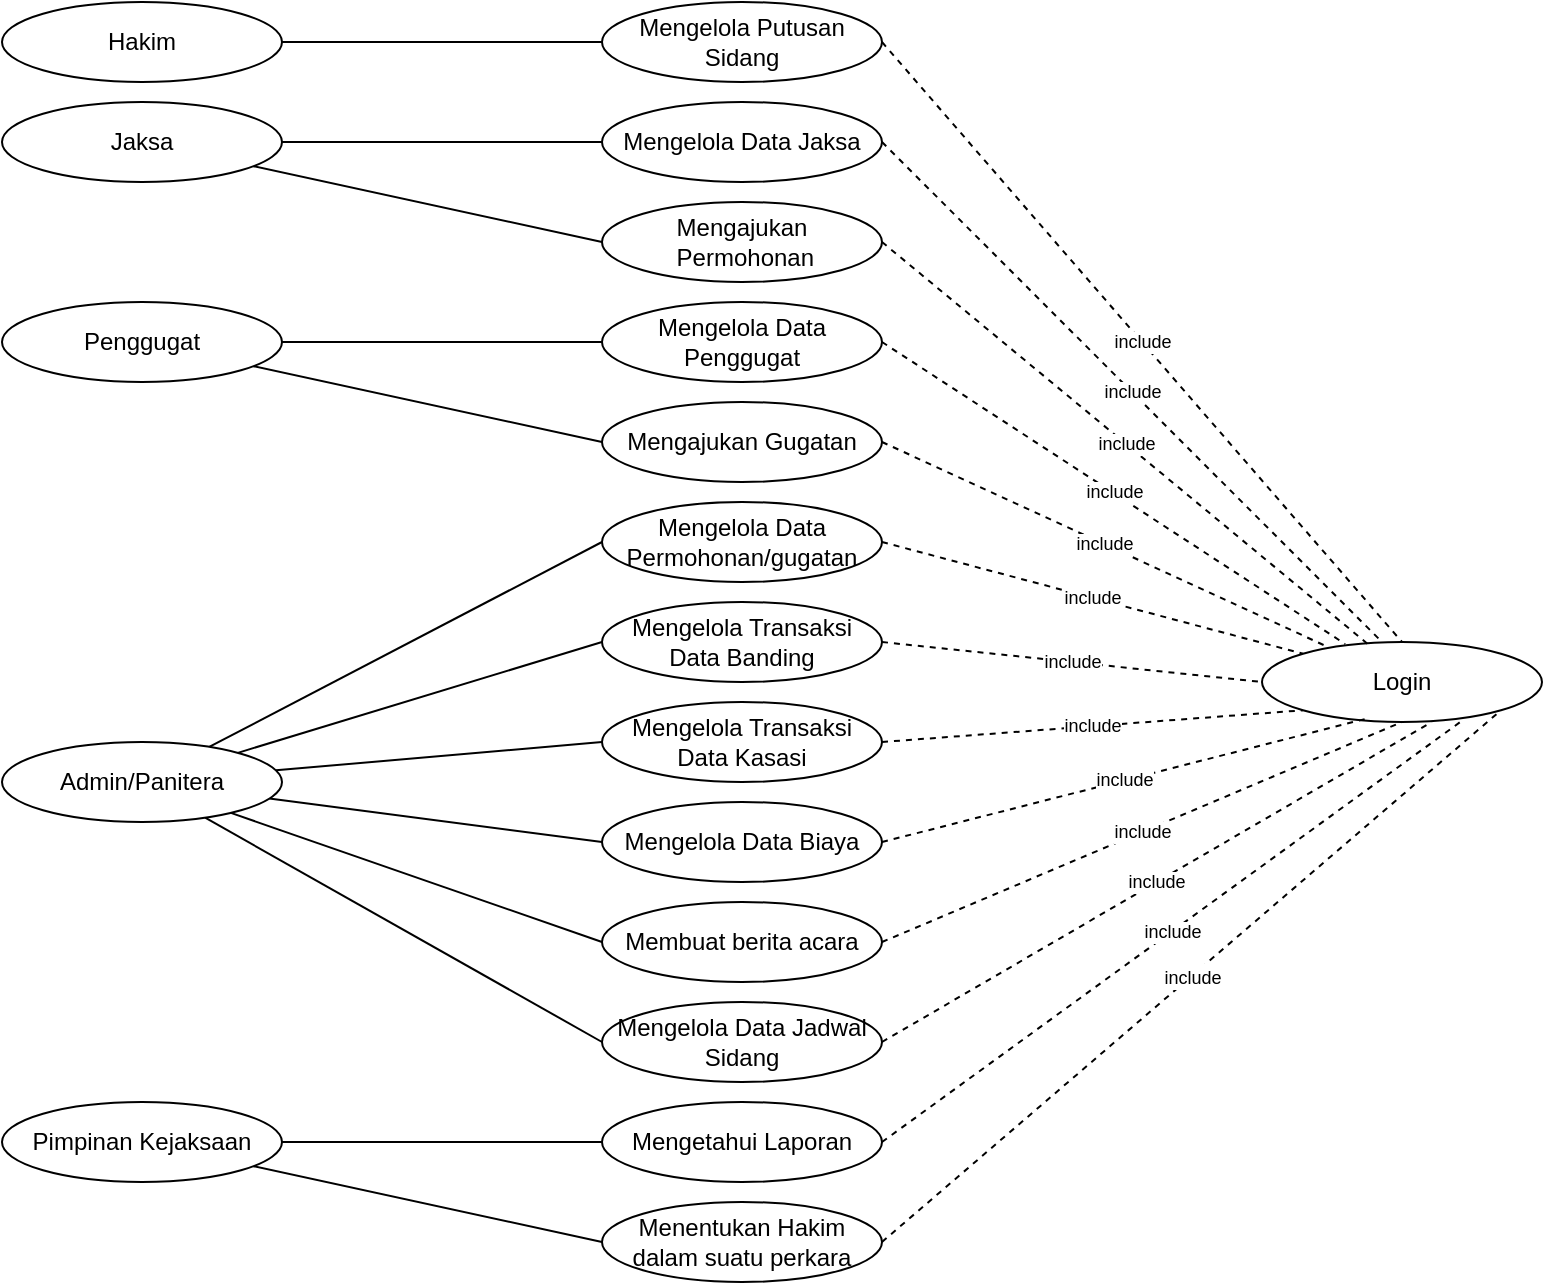 <mxfile version="18.0.5" type="github">
  <diagram id="pN3tOv0Hnyo84Ak2nDvD" name="Page-1">
    <mxGraphModel dx="1038" dy="1398" grid="1" gridSize="10" guides="1" tooltips="1" connect="1" arrows="1" fold="1" page="1" pageScale="1" pageWidth="583" pageHeight="827" math="0" shadow="0">
      <root>
        <mxCell id="0" />
        <mxCell id="1" parent="0" />
        <mxCell id="IQrEFB0qYogeFQhgFLlO-49" value="include" style="edgeStyle=none;rounded=0;orthogonalLoop=1;jettySize=auto;html=1;entryX=0.5;entryY=0;entryDx=0;entryDy=0;fontSize=9;endArrow=none;endFill=0;exitX=1;exitY=0.5;exitDx=0;exitDy=0;dashed=1;" parent="1" source="IQrEFB0qYogeFQhgFLlO-1" target="IQrEFB0qYogeFQhgFLlO-11" edge="1">
          <mxGeometry relative="1" as="geometry" />
        </mxCell>
        <mxCell id="IQrEFB0qYogeFQhgFLlO-1" value="Mengelola Putusan Sidang" style="ellipse;whiteSpace=wrap;html=1;" parent="1" vertex="1">
          <mxGeometry x="360" y="-40" width="140" height="40" as="geometry" />
        </mxCell>
        <mxCell id="IQrEFB0qYogeFQhgFLlO-50" value="include" style="edgeStyle=none;rounded=0;orthogonalLoop=1;jettySize=auto;html=1;fontSize=9;endArrow=none;endFill=0;exitX=1;exitY=0.5;exitDx=0;exitDy=0;dashed=1;" parent="1" source="IQrEFB0qYogeFQhgFLlO-2" edge="1">
          <mxGeometry relative="1" as="geometry">
            <mxPoint x="750" y="280" as="targetPoint" />
          </mxGeometry>
        </mxCell>
        <mxCell id="IQrEFB0qYogeFQhgFLlO-2" value="Mengelola Data Jaksa" style="ellipse;whiteSpace=wrap;html=1;" parent="1" vertex="1">
          <mxGeometry x="360" y="10" width="140" height="40" as="geometry" />
        </mxCell>
        <mxCell id="IQrEFB0qYogeFQhgFLlO-51" value="include" style="edgeStyle=none;rounded=0;orthogonalLoop=1;jettySize=auto;html=1;entryX=0.297;entryY=0.025;entryDx=0;entryDy=0;fontSize=9;endArrow=none;endFill=0;exitX=1;exitY=0.5;exitDx=0;exitDy=0;entryPerimeter=0;dashed=1;" parent="1" source="IQrEFB0qYogeFQhgFLlO-3" target="IQrEFB0qYogeFQhgFLlO-11" edge="1">
          <mxGeometry relative="1" as="geometry" />
        </mxCell>
        <mxCell id="IQrEFB0qYogeFQhgFLlO-3" value="Mengelola Data Penggugat" style="ellipse;whiteSpace=wrap;html=1;" parent="1" vertex="1">
          <mxGeometry x="360" y="110" width="140" height="40" as="geometry" />
        </mxCell>
        <mxCell id="IQrEFB0qYogeFQhgFLlO-54" value="include" style="edgeStyle=none;rounded=0;orthogonalLoop=1;jettySize=auto;html=1;entryX=0;entryY=0;entryDx=0;entryDy=0;fontSize=9;endArrow=none;endFill=0;dashed=1;exitX=1;exitY=0.5;exitDx=0;exitDy=0;" parent="1" source="IQrEFB0qYogeFQhgFLlO-4" target="IQrEFB0qYogeFQhgFLlO-11" edge="1">
          <mxGeometry relative="1" as="geometry" />
        </mxCell>
        <mxCell id="IQrEFB0qYogeFQhgFLlO-4" value="Mengelola Data Permohonan/gugatan" style="ellipse;whiteSpace=wrap;html=1;" parent="1" vertex="1">
          <mxGeometry x="360" y="210" width="140" height="40" as="geometry" />
        </mxCell>
        <mxCell id="IQrEFB0qYogeFQhgFLlO-57" value="include" style="edgeStyle=none;rounded=0;orthogonalLoop=1;jettySize=auto;html=1;entryX=0;entryY=1;entryDx=0;entryDy=0;fontSize=9;endArrow=none;endFill=0;dashed=1;exitX=1;exitY=0.5;exitDx=0;exitDy=0;" parent="1" source="IQrEFB0qYogeFQhgFLlO-7" target="IQrEFB0qYogeFQhgFLlO-11" edge="1">
          <mxGeometry relative="1" as="geometry" />
        </mxCell>
        <mxCell id="IQrEFB0qYogeFQhgFLlO-7" value="Mengelola Transaksi Data Kasasi" style="ellipse;whiteSpace=wrap;html=1;" parent="1" vertex="1">
          <mxGeometry x="360" y="310" width="140" height="40" as="geometry" />
        </mxCell>
        <mxCell id="IQrEFB0qYogeFQhgFLlO-58" value="include" style="edgeStyle=none;rounded=0;orthogonalLoop=1;jettySize=auto;html=1;entryX=0;entryY=0.5;entryDx=0;entryDy=0;fontSize=9;endArrow=none;endFill=0;dashed=1;exitX=1;exitY=0.5;exitDx=0;exitDy=0;" parent="1" source="IQrEFB0qYogeFQhgFLlO-8" target="IQrEFB0qYogeFQhgFLlO-11" edge="1">
          <mxGeometry relative="1" as="geometry" />
        </mxCell>
        <mxCell id="IQrEFB0qYogeFQhgFLlO-8" value="Mengelola Transaksi Data Banding" style="ellipse;whiteSpace=wrap;html=1;" parent="1" vertex="1">
          <mxGeometry x="360" y="260" width="140" height="40" as="geometry" />
        </mxCell>
        <mxCell id="IQrEFB0qYogeFQhgFLlO-60" value="include" style="edgeStyle=none;rounded=0;orthogonalLoop=1;jettySize=auto;html=1;entryX=0.714;entryY=0.985;entryDx=0;entryDy=0;entryPerimeter=0;fontSize=9;endArrow=none;endFill=0;dashed=1;exitX=1;exitY=0.5;exitDx=0;exitDy=0;" parent="1" source="IQrEFB0qYogeFQhgFLlO-10" target="IQrEFB0qYogeFQhgFLlO-11" edge="1">
          <mxGeometry relative="1" as="geometry" />
        </mxCell>
        <mxCell id="IQrEFB0qYogeFQhgFLlO-10" value="Mengetahui Laporan" style="ellipse;whiteSpace=wrap;html=1;" parent="1" vertex="1">
          <mxGeometry x="360" y="510" width="140" height="40" as="geometry" />
        </mxCell>
        <mxCell id="IQrEFB0qYogeFQhgFLlO-11" value="Login" style="ellipse;whiteSpace=wrap;html=1;" parent="1" vertex="1">
          <mxGeometry x="690" y="280" width="140" height="40" as="geometry" />
        </mxCell>
        <mxCell id="IQrEFB0qYogeFQhgFLlO-38" style="edgeStyle=none;rounded=0;orthogonalLoop=1;jettySize=auto;html=1;entryX=0;entryY=0.5;entryDx=0;entryDy=0;fontSize=9;endArrow=none;endFill=0;" parent="1" source="IQrEFB0qYogeFQhgFLlO-16" target="IQrEFB0qYogeFQhgFLlO-1" edge="1">
          <mxGeometry relative="1" as="geometry" />
        </mxCell>
        <mxCell id="IQrEFB0qYogeFQhgFLlO-16" value="Hakim" style="ellipse;whiteSpace=wrap;html=1;" parent="1" vertex="1">
          <mxGeometry x="60" y="-40" width="140" height="40" as="geometry" />
        </mxCell>
        <mxCell id="IQrEFB0qYogeFQhgFLlO-39" style="edgeStyle=none;rounded=0;orthogonalLoop=1;jettySize=auto;html=1;fontSize=9;endArrow=none;endFill=0;" parent="1" source="IQrEFB0qYogeFQhgFLlO-17" target="IQrEFB0qYogeFQhgFLlO-2" edge="1">
          <mxGeometry relative="1" as="geometry" />
        </mxCell>
        <mxCell id="e7u4IJPn59wGGVXUjfqc-4" style="rounded=0;orthogonalLoop=1;jettySize=auto;html=1;entryX=0;entryY=0.5;entryDx=0;entryDy=0;endArrow=none;endFill=0;" edge="1" parent="1" source="IQrEFB0qYogeFQhgFLlO-17" target="e7u4IJPn59wGGVXUjfqc-3">
          <mxGeometry relative="1" as="geometry" />
        </mxCell>
        <mxCell id="IQrEFB0qYogeFQhgFLlO-17" value="Jaksa" style="ellipse;whiteSpace=wrap;html=1;" parent="1" vertex="1">
          <mxGeometry x="60" y="10" width="140" height="40" as="geometry" />
        </mxCell>
        <mxCell id="IQrEFB0qYogeFQhgFLlO-40" style="edgeStyle=none;rounded=0;orthogonalLoop=1;jettySize=auto;html=1;entryX=0;entryY=0.5;entryDx=0;entryDy=0;fontSize=9;endArrow=none;endFill=0;" parent="1" source="IQrEFB0qYogeFQhgFLlO-18" target="IQrEFB0qYogeFQhgFLlO-3" edge="1">
          <mxGeometry relative="1" as="geometry" />
        </mxCell>
        <mxCell id="e7u4IJPn59wGGVXUjfqc-6" style="edgeStyle=none;rounded=0;orthogonalLoop=1;jettySize=auto;html=1;entryX=0;entryY=0.5;entryDx=0;entryDy=0;fontSize=11;endArrow=none;endFill=0;" edge="1" parent="1" source="IQrEFB0qYogeFQhgFLlO-18" target="e7u4IJPn59wGGVXUjfqc-5">
          <mxGeometry relative="1" as="geometry" />
        </mxCell>
        <mxCell id="IQrEFB0qYogeFQhgFLlO-18" value="Penggugat" style="ellipse;whiteSpace=wrap;html=1;" parent="1" vertex="1">
          <mxGeometry x="60" y="110" width="140" height="40" as="geometry" />
        </mxCell>
        <mxCell id="IQrEFB0qYogeFQhgFLlO-41" style="edgeStyle=none;rounded=0;orthogonalLoop=1;jettySize=auto;html=1;entryX=0;entryY=0.5;entryDx=0;entryDy=0;fontSize=9;endArrow=none;endFill=0;" parent="1" source="IQrEFB0qYogeFQhgFLlO-19" target="IQrEFB0qYogeFQhgFLlO-4" edge="1">
          <mxGeometry relative="1" as="geometry" />
        </mxCell>
        <mxCell id="IQrEFB0qYogeFQhgFLlO-45" style="edgeStyle=none;rounded=0;orthogonalLoop=1;jettySize=auto;html=1;entryX=0;entryY=0.5;entryDx=0;entryDy=0;fontSize=9;endArrow=none;endFill=0;" parent="1" source="IQrEFB0qYogeFQhgFLlO-19" target="IQrEFB0qYogeFQhgFLlO-7" edge="1">
          <mxGeometry relative="1" as="geometry" />
        </mxCell>
        <mxCell id="IQrEFB0qYogeFQhgFLlO-46" style="edgeStyle=none;rounded=0;orthogonalLoop=1;jettySize=auto;html=1;entryX=0;entryY=0.5;entryDx=0;entryDy=0;fontSize=9;endArrow=none;endFill=0;" parent="1" source="IQrEFB0qYogeFQhgFLlO-19" target="IQrEFB0qYogeFQhgFLlO-8" edge="1">
          <mxGeometry relative="1" as="geometry" />
        </mxCell>
        <mxCell id="e7u4IJPn59wGGVXUjfqc-12" style="edgeStyle=none;rounded=0;orthogonalLoop=1;jettySize=auto;html=1;entryX=0;entryY=0.5;entryDx=0;entryDy=0;fontSize=11;endArrow=none;endFill=0;" edge="1" parent="1" source="IQrEFB0qYogeFQhgFLlO-19" target="e7u4IJPn59wGGVXUjfqc-7">
          <mxGeometry relative="1" as="geometry" />
        </mxCell>
        <mxCell id="e7u4IJPn59wGGVXUjfqc-14" style="edgeStyle=none;rounded=0;orthogonalLoop=1;jettySize=auto;html=1;entryX=0;entryY=0.5;entryDx=0;entryDy=0;fontSize=11;endArrow=none;endFill=0;" edge="1" parent="1" source="IQrEFB0qYogeFQhgFLlO-19" target="e7u4IJPn59wGGVXUjfqc-8">
          <mxGeometry relative="1" as="geometry" />
        </mxCell>
        <mxCell id="e7u4IJPn59wGGVXUjfqc-15" style="edgeStyle=none;rounded=0;orthogonalLoop=1;jettySize=auto;html=1;entryX=0;entryY=0.5;entryDx=0;entryDy=0;fontSize=11;endArrow=none;endFill=0;" edge="1" parent="1" source="IQrEFB0qYogeFQhgFLlO-19" target="e7u4IJPn59wGGVXUjfqc-9">
          <mxGeometry relative="1" as="geometry" />
        </mxCell>
        <mxCell id="IQrEFB0qYogeFQhgFLlO-19" value="Admin/Panitera" style="ellipse;whiteSpace=wrap;html=1;" parent="1" vertex="1">
          <mxGeometry x="60" y="330" width="140" height="40" as="geometry" />
        </mxCell>
        <mxCell id="IQrEFB0qYogeFQhgFLlO-48" style="edgeStyle=none;rounded=0;orthogonalLoop=1;jettySize=auto;html=1;fontSize=9;endArrow=none;endFill=0;" parent="1" source="IQrEFB0qYogeFQhgFLlO-20" target="IQrEFB0qYogeFQhgFLlO-10" edge="1">
          <mxGeometry relative="1" as="geometry" />
        </mxCell>
        <mxCell id="e7u4IJPn59wGGVXUjfqc-11" style="edgeStyle=none;rounded=0;orthogonalLoop=1;jettySize=auto;html=1;entryX=0;entryY=0.5;entryDx=0;entryDy=0;fontSize=11;endArrow=none;endFill=0;" edge="1" parent="1" source="IQrEFB0qYogeFQhgFLlO-20" target="e7u4IJPn59wGGVXUjfqc-10">
          <mxGeometry relative="1" as="geometry" />
        </mxCell>
        <mxCell id="IQrEFB0qYogeFQhgFLlO-20" value="Pimpinan Kejaksaan" style="ellipse;whiteSpace=wrap;html=1;" parent="1" vertex="1">
          <mxGeometry x="60" y="510" width="140" height="40" as="geometry" />
        </mxCell>
        <mxCell id="e7u4IJPn59wGGVXUjfqc-21" value="include" style="edgeStyle=none;rounded=0;orthogonalLoop=1;jettySize=auto;html=1;entryX=0.383;entryY=0.04;entryDx=0;entryDy=0;entryPerimeter=0;fontSize=9;endArrow=none;endFill=0;exitX=1;exitY=0.5;exitDx=0;exitDy=0;dashed=1;" edge="1" parent="1" source="e7u4IJPn59wGGVXUjfqc-3" target="IQrEFB0qYogeFQhgFLlO-11">
          <mxGeometry relative="1" as="geometry" />
        </mxCell>
        <mxCell id="e7u4IJPn59wGGVXUjfqc-3" value="Mengajukan&lt;br&gt;&amp;nbsp;Permohonan" style="ellipse;whiteSpace=wrap;html=1;" vertex="1" parent="1">
          <mxGeometry x="360" y="60" width="140" height="40" as="geometry" />
        </mxCell>
        <mxCell id="e7u4IJPn59wGGVXUjfqc-16" value="include" style="edgeStyle=none;rounded=0;orthogonalLoop=1;jettySize=auto;html=1;entryX=0.234;entryY=0.06;entryDx=0;entryDy=0;entryPerimeter=0;fontSize=9;endArrow=none;endFill=0;dashed=1;exitX=1;exitY=0.5;exitDx=0;exitDy=0;" edge="1" parent="1" source="e7u4IJPn59wGGVXUjfqc-5" target="IQrEFB0qYogeFQhgFLlO-11">
          <mxGeometry relative="1" as="geometry" />
        </mxCell>
        <mxCell id="e7u4IJPn59wGGVXUjfqc-5" value="Mengajukan Gugatan" style="ellipse;whiteSpace=wrap;html=1;" vertex="1" parent="1">
          <mxGeometry x="360" y="160" width="140" height="40" as="geometry" />
        </mxCell>
        <mxCell id="e7u4IJPn59wGGVXUjfqc-22" value="include" style="edgeStyle=none;rounded=0;orthogonalLoop=1;jettySize=auto;html=1;entryX=0.371;entryY=0.96;entryDx=0;entryDy=0;entryPerimeter=0;fontSize=9;endArrow=none;endFill=0;exitX=1;exitY=0.5;exitDx=0;exitDy=0;dashed=1;" edge="1" parent="1" source="e7u4IJPn59wGGVXUjfqc-7" target="IQrEFB0qYogeFQhgFLlO-11">
          <mxGeometry relative="1" as="geometry" />
        </mxCell>
        <mxCell id="e7u4IJPn59wGGVXUjfqc-7" value="Mengelola Data Biaya" style="ellipse;whiteSpace=wrap;html=1;" vertex="1" parent="1">
          <mxGeometry x="360" y="360" width="140" height="40" as="geometry" />
        </mxCell>
        <mxCell id="e7u4IJPn59wGGVXUjfqc-18" value="include" style="edgeStyle=none;rounded=0;orthogonalLoop=1;jettySize=auto;html=1;entryX=0.5;entryY=1;entryDx=0;entryDy=0;fontSize=9;endArrow=none;endFill=0;exitX=1;exitY=0.5;exitDx=0;exitDy=0;dashed=1;" edge="1" parent="1" source="e7u4IJPn59wGGVXUjfqc-8" target="IQrEFB0qYogeFQhgFLlO-11">
          <mxGeometry relative="1" as="geometry" />
        </mxCell>
        <mxCell id="e7u4IJPn59wGGVXUjfqc-8" value="Membuat berita acara" style="ellipse;whiteSpace=wrap;html=1;" vertex="1" parent="1">
          <mxGeometry x="360" y="410" width="140" height="40" as="geometry" />
        </mxCell>
        <mxCell id="e7u4IJPn59wGGVXUjfqc-19" value="include" style="edgeStyle=none;rounded=0;orthogonalLoop=1;jettySize=auto;html=1;entryX=0.606;entryY=1;entryDx=0;entryDy=0;entryPerimeter=0;fontSize=9;endArrow=none;endFill=0;exitX=1;exitY=0.5;exitDx=0;exitDy=0;dashed=1;" edge="1" parent="1" source="e7u4IJPn59wGGVXUjfqc-9" target="IQrEFB0qYogeFQhgFLlO-11">
          <mxGeometry relative="1" as="geometry" />
        </mxCell>
        <mxCell id="e7u4IJPn59wGGVXUjfqc-9" value="Mengelola Data Jadwal Sidang" style="ellipse;whiteSpace=wrap;html=1;" vertex="1" parent="1">
          <mxGeometry x="360" y="460" width="140" height="40" as="geometry" />
        </mxCell>
        <mxCell id="e7u4IJPn59wGGVXUjfqc-20" value="&lt;font style=&quot;font-size: 9px;&quot;&gt;include&lt;/font&gt;" style="edgeStyle=none;rounded=0;orthogonalLoop=1;jettySize=auto;html=1;entryX=1;entryY=1;entryDx=0;entryDy=0;fontSize=11;endArrow=none;endFill=0;exitX=1;exitY=0.5;exitDx=0;exitDy=0;dashed=1;" edge="1" parent="1" source="e7u4IJPn59wGGVXUjfqc-10" target="IQrEFB0qYogeFQhgFLlO-11">
          <mxGeometry relative="1" as="geometry" />
        </mxCell>
        <mxCell id="e7u4IJPn59wGGVXUjfqc-10" value="Menentukan Hakim dalam suatu perkara" style="ellipse;whiteSpace=wrap;html=1;" vertex="1" parent="1">
          <mxGeometry x="360" y="560" width="140" height="40" as="geometry" />
        </mxCell>
      </root>
    </mxGraphModel>
  </diagram>
</mxfile>
